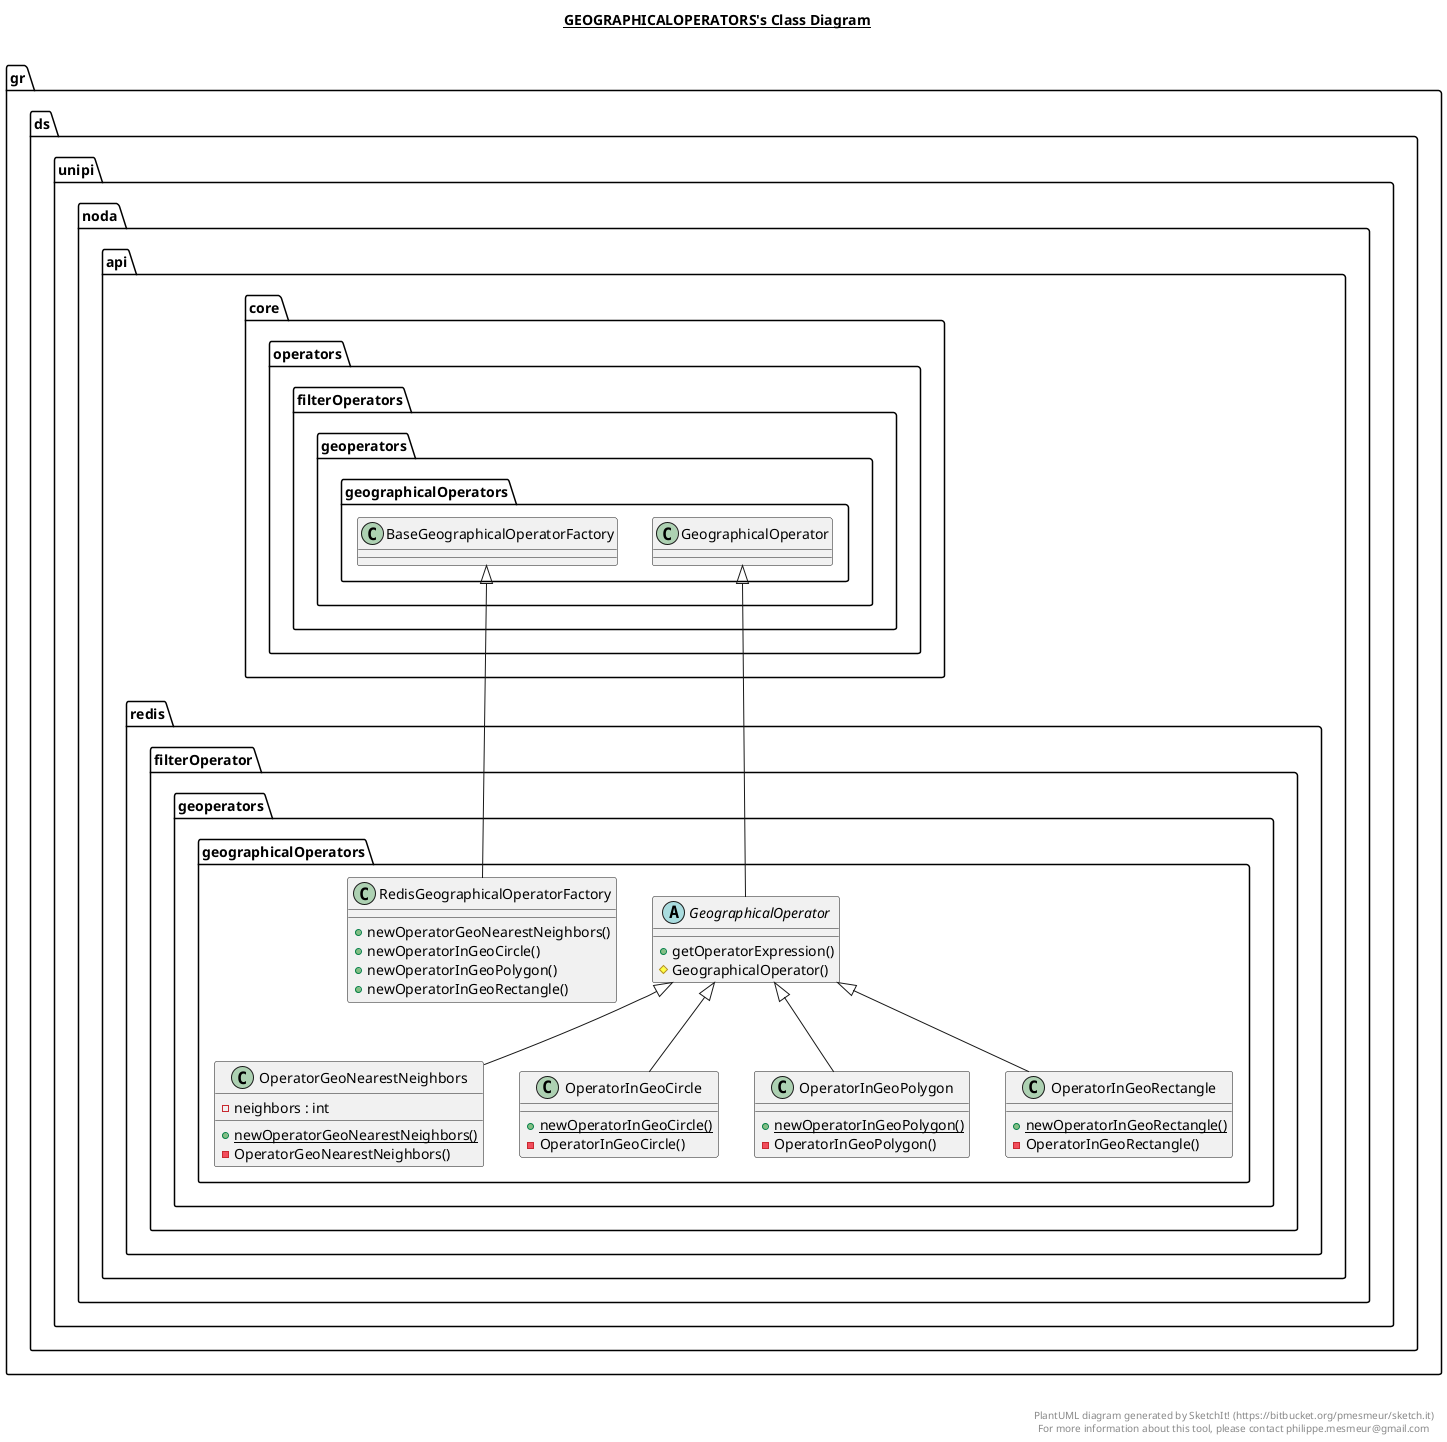 @startuml

title __GEOGRAPHICALOPERATORS's Class Diagram__\n

  namespace gr.ds.unipi.noda.api.redis {
    namespace filterOperator.geoperators.geographicalOperators {
      abstract class gr.ds.unipi.noda.api.redis.filterOperator.geoperators.geographicalOperators.GeographicalOperator {
          + getOperatorExpression()
          # GeographicalOperator()
      }
    }
  }
  

  namespace gr.ds.unipi.noda.api.redis {
    namespace filterOperator.geoperators.geographicalOperators {
      class gr.ds.unipi.noda.api.redis.filterOperator.geoperators.geographicalOperators.OperatorGeoNearestNeighbors {
          - neighbors : int
          {static} + newOperatorGeoNearestNeighbors()
          - OperatorGeoNearestNeighbors()
      }
    }
  }
  

  namespace gr.ds.unipi.noda.api.redis {
    namespace filterOperator.geoperators.geographicalOperators {
      class gr.ds.unipi.noda.api.redis.filterOperator.geoperators.geographicalOperators.OperatorInGeoCircle {
          {static} + newOperatorInGeoCircle()
          - OperatorInGeoCircle()
      }
    }
  }
  

  namespace gr.ds.unipi.noda.api.redis {
    namespace filterOperator.geoperators.geographicalOperators {
      class gr.ds.unipi.noda.api.redis.filterOperator.geoperators.geographicalOperators.OperatorInGeoPolygon {
          {static} + newOperatorInGeoPolygon()
          - OperatorInGeoPolygon()
      }
    }
  }
  

  namespace gr.ds.unipi.noda.api.redis {
    namespace filterOperator.geoperators.geographicalOperators {
      class gr.ds.unipi.noda.api.redis.filterOperator.geoperators.geographicalOperators.OperatorInGeoRectangle {
          {static} + newOperatorInGeoRectangle()
          - OperatorInGeoRectangle()
      }
    }
  }
  

  namespace gr.ds.unipi.noda.api.redis {
    namespace filterOperator.geoperators.geographicalOperators {
      class gr.ds.unipi.noda.api.redis.filterOperator.geoperators.geographicalOperators.RedisGeographicalOperatorFactory {
          + newOperatorGeoNearestNeighbors()
          + newOperatorInGeoCircle()
          + newOperatorInGeoPolygon()
          + newOperatorInGeoRectangle()
      }
    }
  }
  

  gr.ds.unipi.noda.api.redis.filterOperator.geoperators.geographicalOperators.GeographicalOperator -up-|> gr.ds.unipi.noda.api.core.operators.filterOperators.geoperators.geographicalOperators.GeographicalOperator
  gr.ds.unipi.noda.api.redis.filterOperator.geoperators.geographicalOperators.OperatorGeoNearestNeighbors -up-|> gr.ds.unipi.noda.api.redis.filterOperator.geoperators.geographicalOperators.GeographicalOperator
  gr.ds.unipi.noda.api.redis.filterOperator.geoperators.geographicalOperators.OperatorInGeoCircle -up-|> gr.ds.unipi.noda.api.redis.filterOperator.geoperators.geographicalOperators.GeographicalOperator
  gr.ds.unipi.noda.api.redis.filterOperator.geoperators.geographicalOperators.OperatorInGeoPolygon -up-|> gr.ds.unipi.noda.api.redis.filterOperator.geoperators.geographicalOperators.GeographicalOperator
  gr.ds.unipi.noda.api.redis.filterOperator.geoperators.geographicalOperators.OperatorInGeoRectangle -up-|> gr.ds.unipi.noda.api.redis.filterOperator.geoperators.geographicalOperators.GeographicalOperator
  gr.ds.unipi.noda.api.redis.filterOperator.geoperators.geographicalOperators.RedisGeographicalOperatorFactory -up-|> gr.ds.unipi.noda.api.core.operators.filterOperators.geoperators.geographicalOperators.BaseGeographicalOperatorFactory


right footer


PlantUML diagram generated by SketchIt! (https://bitbucket.org/pmesmeur/sketch.it)
For more information about this tool, please contact philippe.mesmeur@gmail.com
endfooter

@enduml
